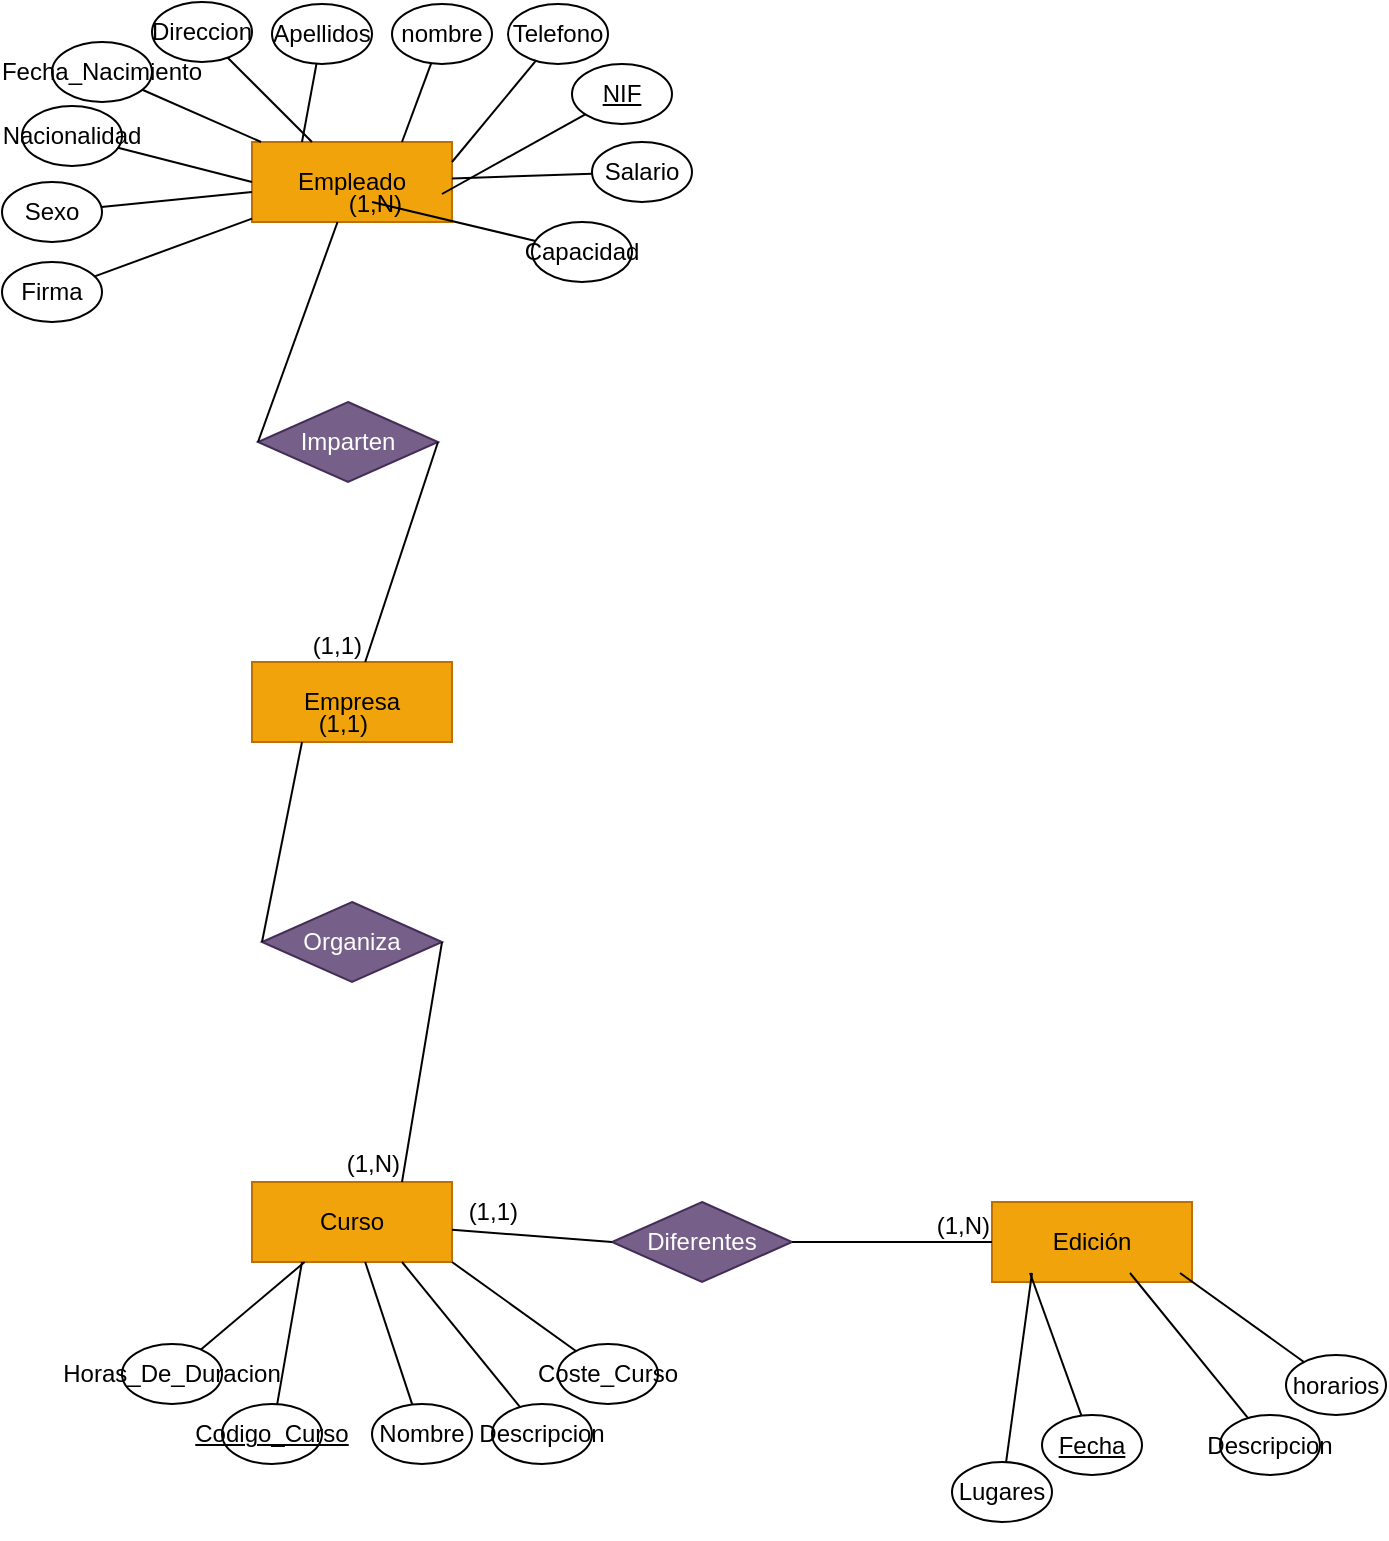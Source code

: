 <mxfile version="27.0.9">
  <diagram name="Página-1" id="zQjjP_EeiTSpy_okXXAl">
    <mxGraphModel dx="946" dy="661" grid="1" gridSize="10" guides="1" tooltips="1" connect="1" arrows="1" fold="1" page="1" pageScale="1" pageWidth="827" pageHeight="1169" math="0" shadow="0">
      <root>
        <mxCell id="0" />
        <mxCell id="1" parent="0" />
        <mxCell id="S6u8QotT0W9OFZ7Kg-1y-1" value="Empresa" style="whiteSpace=wrap;html=1;align=center;fillColor=#f0a30a;strokeColor=#BD7000;fontColor=#000000;" parent="1" vertex="1">
          <mxGeometry x="260" y="390" width="100" height="40" as="geometry" />
        </mxCell>
        <mxCell id="S6u8QotT0W9OFZ7Kg-1y-2" value="Curso" style="whiteSpace=wrap;html=1;align=center;fillColor=#f0a30a;strokeColor=#BD7000;fontColor=#000000;" parent="1" vertex="1">
          <mxGeometry x="260" y="650" width="100" height="40" as="geometry" />
        </mxCell>
        <mxCell id="S6u8QotT0W9OFZ7Kg-1y-3" value="Empleado" style="whiteSpace=wrap;html=1;align=center;fillColor=#f0a30a;strokeColor=#BD7000;fontColor=#000000;" parent="1" vertex="1">
          <mxGeometry x="260" y="130" width="100" height="40" as="geometry" />
        </mxCell>
        <mxCell id="S6u8QotT0W9OFZ7Kg-1y-9" value="" style="endArrow=none;html=1;rounded=0;" parent="1" source="S6u8QotT0W9OFZ7Kg-1y-2" target="S6u8QotT0W9OFZ7Kg-1y-10" edge="1">
          <mxGeometry relative="1" as="geometry">
            <mxPoint x="275" y="775" as="sourcePoint" />
            <mxPoint x="335" y="775" as="targetPoint" />
          </mxGeometry>
        </mxCell>
        <mxCell id="S6u8QotT0W9OFZ7Kg-1y-10" value="Nombre" style="ellipse;whiteSpace=wrap;html=1;align=center;" parent="1" vertex="1">
          <mxGeometry x="320" y="761" width="50" height="30" as="geometry" />
        </mxCell>
        <mxCell id="S6u8QotT0W9OFZ7Kg-1y-11" value="" style="endArrow=none;html=1;rounded=0;exitX=0.25;exitY=1;exitDx=0;exitDy=0;" parent="1" source="S6u8QotT0W9OFZ7Kg-1y-2" target="S6u8QotT0W9OFZ7Kg-1y-12" edge="1">
          <mxGeometry relative="1" as="geometry">
            <mxPoint x="210" y="776" as="sourcePoint" />
            <mxPoint x="270" y="776" as="targetPoint" />
          </mxGeometry>
        </mxCell>
        <mxCell id="S6u8QotT0W9OFZ7Kg-1y-12" value="&lt;u&gt;Codigo_Curso&lt;/u&gt;" style="ellipse;whiteSpace=wrap;html=1;align=center;" parent="1" vertex="1">
          <mxGeometry x="245" y="761" width="50" height="30" as="geometry" />
        </mxCell>
        <mxCell id="S6u8QotT0W9OFZ7Kg-1y-13" value="" style="endArrow=none;html=1;rounded=0;exitX=0.75;exitY=1;exitDx=0;exitDy=0;" parent="1" source="S6u8QotT0W9OFZ7Kg-1y-2" target="S6u8QotT0W9OFZ7Kg-1y-14" edge="1">
          <mxGeometry relative="1" as="geometry">
            <mxPoint x="400" y="755" as="sourcePoint" />
            <mxPoint x="460" y="755" as="targetPoint" />
          </mxGeometry>
        </mxCell>
        <mxCell id="S6u8QotT0W9OFZ7Kg-1y-14" value="&lt;div&gt;Descripcion&lt;/div&gt;" style="ellipse;whiteSpace=wrap;html=1;align=center;" parent="1" vertex="1">
          <mxGeometry x="380" y="761" width="50" height="30" as="geometry" />
        </mxCell>
        <mxCell id="S6u8QotT0W9OFZ7Kg-1y-17" value="" style="endArrow=none;html=1;rounded=0;" parent="1" source="S6u8QotT0W9OFZ7Kg-1y-2" target="S6u8QotT0W9OFZ7Kg-1y-18" edge="1">
          <mxGeometry relative="1" as="geometry">
            <mxPoint x="150" y="755" as="sourcePoint" />
            <mxPoint x="210" y="755" as="targetPoint" />
          </mxGeometry>
        </mxCell>
        <mxCell id="S6u8QotT0W9OFZ7Kg-1y-18" value="Horas_De_Duracion" style="ellipse;whiteSpace=wrap;html=1;align=center;" parent="1" vertex="1">
          <mxGeometry x="195" y="731" width="50" height="30" as="geometry" />
        </mxCell>
        <mxCell id="S6u8QotT0W9OFZ7Kg-1y-19" style="edgeStyle=orthogonalEdgeStyle;rounded=0;orthogonalLoop=1;jettySize=auto;html=1;exitX=0.5;exitY=1;exitDx=0;exitDy=0;" parent="1" source="S6u8QotT0W9OFZ7Kg-1y-18" target="S6u8QotT0W9OFZ7Kg-1y-18" edge="1">
          <mxGeometry relative="1" as="geometry" />
        </mxCell>
        <mxCell id="S6u8QotT0W9OFZ7Kg-1y-20" value="" style="endArrow=none;html=1;rounded=0;exitX=1;exitY=1;exitDx=0;exitDy=0;" parent="1" source="S6u8QotT0W9OFZ7Kg-1y-2" target="S6u8QotT0W9OFZ7Kg-1y-21" edge="1">
          <mxGeometry relative="1" as="geometry">
            <mxPoint x="413" y="746" as="sourcePoint" />
            <mxPoint x="473" y="746" as="targetPoint" />
          </mxGeometry>
        </mxCell>
        <mxCell id="S6u8QotT0W9OFZ7Kg-1y-21" value="Coste_Curso" style="ellipse;whiteSpace=wrap;html=1;align=center;" parent="1" vertex="1">
          <mxGeometry x="413" y="731" width="50" height="30" as="geometry" />
        </mxCell>
        <mxCell id="S6u8QotT0W9OFZ7Kg-1y-33" value="Organiza" style="shape=rhombus;perimeter=rhombusPerimeter;whiteSpace=wrap;html=1;align=center;fillColor=#76608a;fontColor=#ffffff;strokeColor=#432D57;" parent="1" vertex="1">
          <mxGeometry x="265" y="510" width="90" height="40" as="geometry" />
        </mxCell>
        <mxCell id="S6u8QotT0W9OFZ7Kg-1y-34" value="" style="endArrow=none;html=1;rounded=0;exitX=0;exitY=0.5;exitDx=0;exitDy=0;entryX=0.25;entryY=1;entryDx=0;entryDy=0;" parent="1" source="S6u8QotT0W9OFZ7Kg-1y-33" target="S6u8QotT0W9OFZ7Kg-1y-1" edge="1">
          <mxGeometry relative="1" as="geometry">
            <mxPoint x="242" y="500" as="sourcePoint" />
            <mxPoint x="195" y="530" as="targetPoint" />
          </mxGeometry>
        </mxCell>
        <mxCell id="S6u8QotT0W9OFZ7Kg-1y-35" value="(1,1)" style="resizable=0;html=1;whiteSpace=wrap;align=right;verticalAlign=bottom;" parent="S6u8QotT0W9OFZ7Kg-1y-34" connectable="0" vertex="1">
          <mxGeometry x="1" relative="1" as="geometry">
            <mxPoint x="34" as="offset" />
          </mxGeometry>
        </mxCell>
        <mxCell id="S6u8QotT0W9OFZ7Kg-1y-36" value="" style="endArrow=none;html=1;rounded=0;exitX=1;exitY=0.5;exitDx=0;exitDy=0;entryX=0.75;entryY=0;entryDx=0;entryDy=0;" parent="1" source="S6u8QotT0W9OFZ7Kg-1y-33" target="S6u8QotT0W9OFZ7Kg-1y-2" edge="1">
          <mxGeometry relative="1" as="geometry">
            <mxPoint x="242" y="500" as="sourcePoint" />
            <mxPoint x="415" y="530" as="targetPoint" />
          </mxGeometry>
        </mxCell>
        <mxCell id="S6u8QotT0W9OFZ7Kg-1y-37" value="(1,N)" style="resizable=0;html=1;whiteSpace=wrap;align=right;verticalAlign=bottom;" parent="S6u8QotT0W9OFZ7Kg-1y-36" connectable="0" vertex="1">
          <mxGeometry x="1" relative="1" as="geometry">
            <mxPoint as="offset" />
          </mxGeometry>
        </mxCell>
        <mxCell id="S6u8QotT0W9OFZ7Kg-1y-38" value="Edición" style="whiteSpace=wrap;html=1;align=center;fillColor=#f0a30a;strokeColor=#BD7000;fontColor=#000000;" parent="1" vertex="1">
          <mxGeometry x="630" y="660" width="100" height="40" as="geometry" />
        </mxCell>
        <mxCell id="S6u8QotT0W9OFZ7Kg-1y-39" value="Diferentes" style="shape=rhombus;perimeter=rhombusPerimeter;whiteSpace=wrap;html=1;align=center;fillColor=#76608a;fontColor=#ffffff;strokeColor=#432D57;" parent="1" vertex="1">
          <mxGeometry x="440" y="660" width="90" height="40" as="geometry" />
        </mxCell>
        <mxCell id="S6u8QotT0W9OFZ7Kg-1y-40" value="" style="endArrow=none;html=1;rounded=0;exitX=0;exitY=0.5;exitDx=0;exitDy=0;" parent="1" source="S6u8QotT0W9OFZ7Kg-1y-39" target="S6u8QotT0W9OFZ7Kg-1y-2" edge="1">
          <mxGeometry relative="1" as="geometry">
            <mxPoint x="437" y="650" as="sourcePoint" />
            <mxPoint x="390" y="680" as="targetPoint" />
          </mxGeometry>
        </mxCell>
        <mxCell id="S6u8QotT0W9OFZ7Kg-1y-41" value="(1,1)" style="resizable=0;html=1;whiteSpace=wrap;align=right;verticalAlign=bottom;" parent="S6u8QotT0W9OFZ7Kg-1y-40" connectable="0" vertex="1">
          <mxGeometry x="1" relative="1" as="geometry">
            <mxPoint x="34" as="offset" />
          </mxGeometry>
        </mxCell>
        <mxCell id="S6u8QotT0W9OFZ7Kg-1y-42" value="" style="endArrow=none;html=1;rounded=0;exitX=1;exitY=0.5;exitDx=0;exitDy=0;" parent="1" source="S6u8QotT0W9OFZ7Kg-1y-39" target="S6u8QotT0W9OFZ7Kg-1y-38" edge="1">
          <mxGeometry relative="1" as="geometry">
            <mxPoint x="437" y="650" as="sourcePoint" />
            <mxPoint x="610" y="680" as="targetPoint" />
          </mxGeometry>
        </mxCell>
        <mxCell id="S6u8QotT0W9OFZ7Kg-1y-43" value="(1,N)" style="resizable=0;html=1;whiteSpace=wrap;align=right;verticalAlign=bottom;" parent="S6u8QotT0W9OFZ7Kg-1y-42" connectable="0" vertex="1">
          <mxGeometry x="1" relative="1" as="geometry">
            <mxPoint as="offset" />
          </mxGeometry>
        </mxCell>
        <mxCell id="S6u8QotT0W9OFZ7Kg-1y-47" value="" style="endArrow=none;html=1;rounded=0;exitX=0.25;exitY=1;exitDx=0;exitDy=0;" parent="1" target="S6u8QotT0W9OFZ7Kg-1y-48" edge="1">
          <mxGeometry relative="1" as="geometry">
            <mxPoint x="649" y="695.5" as="sourcePoint" />
            <mxPoint x="634" y="781.5" as="targetPoint" />
          </mxGeometry>
        </mxCell>
        <mxCell id="S6u8QotT0W9OFZ7Kg-1y-48" value="&lt;u&gt;Fecha&lt;/u&gt;" style="ellipse;whiteSpace=wrap;html=1;align=center;" parent="1" vertex="1">
          <mxGeometry x="655" y="766.5" width="50" height="30" as="geometry" />
        </mxCell>
        <mxCell id="S6u8QotT0W9OFZ7Kg-1y-49" value="" style="endArrow=none;html=1;rounded=0;exitX=0.75;exitY=1;exitDx=0;exitDy=0;" parent="1" target="S6u8QotT0W9OFZ7Kg-1y-50" edge="1">
          <mxGeometry relative="1" as="geometry">
            <mxPoint x="699" y="695.5" as="sourcePoint" />
            <mxPoint x="824" y="760.5" as="targetPoint" />
          </mxGeometry>
        </mxCell>
        <mxCell id="S6u8QotT0W9OFZ7Kg-1y-50" value="&lt;div&gt;Descripcion&lt;/div&gt;" style="ellipse;whiteSpace=wrap;html=1;align=center;" parent="1" vertex="1">
          <mxGeometry x="744" y="766.5" width="50" height="30" as="geometry" />
        </mxCell>
        <mxCell id="S6u8QotT0W9OFZ7Kg-1y-51" value="" style="endArrow=none;html=1;rounded=0;" parent="1" target="S6u8QotT0W9OFZ7Kg-1y-52" edge="1">
          <mxGeometry relative="1" as="geometry">
            <mxPoint x="650" y="695.5" as="sourcePoint" />
            <mxPoint x="574" y="760.5" as="targetPoint" />
          </mxGeometry>
        </mxCell>
        <mxCell id="S6u8QotT0W9OFZ7Kg-1y-52" value="Lugares" style="ellipse;whiteSpace=wrap;html=1;align=center;" parent="1" vertex="1">
          <mxGeometry x="610" y="790" width="50" height="30" as="geometry" />
        </mxCell>
        <mxCell id="S6u8QotT0W9OFZ7Kg-1y-53" style="edgeStyle=orthogonalEdgeStyle;rounded=0;orthogonalLoop=1;jettySize=auto;html=1;exitX=0.5;exitY=1;exitDx=0;exitDy=0;" parent="1" source="S6u8QotT0W9OFZ7Kg-1y-52" target="S6u8QotT0W9OFZ7Kg-1y-52" edge="1">
          <mxGeometry relative="1" as="geometry" />
        </mxCell>
        <mxCell id="S6u8QotT0W9OFZ7Kg-1y-54" value="" style="endArrow=none;html=1;rounded=0;exitX=1;exitY=1;exitDx=0;exitDy=0;" parent="1" target="S6u8QotT0W9OFZ7Kg-1y-55" edge="1">
          <mxGeometry relative="1" as="geometry">
            <mxPoint x="724" y="695.5" as="sourcePoint" />
            <mxPoint x="837" y="751.5" as="targetPoint" />
          </mxGeometry>
        </mxCell>
        <mxCell id="S6u8QotT0W9OFZ7Kg-1y-55" value="horarios" style="ellipse;whiteSpace=wrap;html=1;align=center;" parent="1" vertex="1">
          <mxGeometry x="777" y="736.5" width="50" height="30" as="geometry" />
        </mxCell>
        <mxCell id="S6u8QotT0W9OFZ7Kg-1y-57" value="Imparten" style="shape=rhombus;perimeter=rhombusPerimeter;whiteSpace=wrap;html=1;align=center;fillColor=#76608a;fontColor=#ffffff;strokeColor=#432D57;" parent="1" vertex="1">
          <mxGeometry x="263" y="260" width="90" height="40" as="geometry" />
        </mxCell>
        <mxCell id="S6u8QotT0W9OFZ7Kg-1y-58" value="" style="endArrow=none;html=1;rounded=0;exitX=0;exitY=0.5;exitDx=0;exitDy=0;" parent="1" source="S6u8QotT0W9OFZ7Kg-1y-57" target="S6u8QotT0W9OFZ7Kg-1y-3" edge="1">
          <mxGeometry relative="1" as="geometry">
            <mxPoint x="240" y="250" as="sourcePoint" />
            <mxPoint x="193" y="280" as="targetPoint" />
          </mxGeometry>
        </mxCell>
        <mxCell id="S6u8QotT0W9OFZ7Kg-1y-59" value="(1,N)" style="resizable=0;html=1;whiteSpace=wrap;align=right;verticalAlign=bottom;" parent="S6u8QotT0W9OFZ7Kg-1y-58" connectable="0" vertex="1">
          <mxGeometry x="1" relative="1" as="geometry">
            <mxPoint x="34" as="offset" />
          </mxGeometry>
        </mxCell>
        <mxCell id="S6u8QotT0W9OFZ7Kg-1y-60" value="" style="endArrow=none;html=1;rounded=0;exitX=1;exitY=0.5;exitDx=0;exitDy=0;" parent="1" source="S6u8QotT0W9OFZ7Kg-1y-57" target="S6u8QotT0W9OFZ7Kg-1y-1" edge="1">
          <mxGeometry relative="1" as="geometry">
            <mxPoint x="240" y="250" as="sourcePoint" />
            <mxPoint x="413" y="280" as="targetPoint" />
          </mxGeometry>
        </mxCell>
        <mxCell id="S6u8QotT0W9OFZ7Kg-1y-61" value="(1,1)" style="resizable=0;html=1;whiteSpace=wrap;align=right;verticalAlign=bottom;" parent="S6u8QotT0W9OFZ7Kg-1y-60" connectable="0" vertex="1">
          <mxGeometry x="1" relative="1" as="geometry">
            <mxPoint as="offset" />
          </mxGeometry>
        </mxCell>
        <mxCell id="S6u8QotT0W9OFZ7Kg-1y-63" value="" style="endArrow=none;html=1;rounded=0;" parent="1" target="S6u8QotT0W9OFZ7Kg-1y-64" edge="1">
          <mxGeometry relative="1" as="geometry">
            <mxPoint x="355" y="156" as="sourcePoint" />
            <mxPoint x="415" y="156" as="targetPoint" />
          </mxGeometry>
        </mxCell>
        <mxCell id="S6u8QotT0W9OFZ7Kg-1y-64" value="&lt;u&gt;NIF&lt;/u&gt;" style="ellipse;whiteSpace=wrap;html=1;align=center;" parent="1" vertex="1">
          <mxGeometry x="420" y="91" width="50" height="30" as="geometry" />
        </mxCell>
        <mxCell id="S6u8QotT0W9OFZ7Kg-1y-65" value="" style="endArrow=none;html=1;rounded=0;exitX=0.75;exitY=0;exitDx=0;exitDy=0;" parent="1" source="S6u8QotT0W9OFZ7Kg-1y-3" target="S6u8QotT0W9OFZ7Kg-1y-66" edge="1">
          <mxGeometry relative="1" as="geometry">
            <mxPoint x="30" y="75" as="sourcePoint" />
            <mxPoint x="90" y="75" as="targetPoint" />
          </mxGeometry>
        </mxCell>
        <mxCell id="S6u8QotT0W9OFZ7Kg-1y-66" value="nombre" style="ellipse;whiteSpace=wrap;html=1;align=center;" parent="1" vertex="1">
          <mxGeometry x="330" y="61" width="50" height="30" as="geometry" />
        </mxCell>
        <mxCell id="S6u8QotT0W9OFZ7Kg-1y-67" value="" style="endArrow=none;html=1;rounded=0;exitX=0.25;exitY=0;exitDx=0;exitDy=0;" parent="1" source="S6u8QotT0W9OFZ7Kg-1y-3" target="S6u8QotT0W9OFZ7Kg-1y-68" edge="1">
          <mxGeometry relative="1" as="geometry">
            <mxPoint x="228" y="76" as="sourcePoint" />
            <mxPoint x="288" y="76" as="targetPoint" />
          </mxGeometry>
        </mxCell>
        <mxCell id="S6u8QotT0W9OFZ7Kg-1y-68" value="Apellidos" style="ellipse;whiteSpace=wrap;html=1;align=center;" parent="1" vertex="1">
          <mxGeometry x="270" y="61" width="50" height="30" as="geometry" />
        </mxCell>
        <mxCell id="S6u8QotT0W9OFZ7Kg-1y-69" value="" style="endArrow=none;html=1;rounded=0;" parent="1" source="S6u8QotT0W9OFZ7Kg-1y-3" target="S6u8QotT0W9OFZ7Kg-1y-70" edge="1">
          <mxGeometry relative="1" as="geometry">
            <mxPoint x="175" y="75" as="sourcePoint" />
            <mxPoint x="235" y="75" as="targetPoint" />
          </mxGeometry>
        </mxCell>
        <mxCell id="S6u8QotT0W9OFZ7Kg-1y-70" value="Direccion" style="ellipse;whiteSpace=wrap;html=1;align=center;" parent="1" vertex="1">
          <mxGeometry x="210" y="60" width="50" height="30" as="geometry" />
        </mxCell>
        <mxCell id="S6u8QotT0W9OFZ7Kg-1y-71" value="" style="endArrow=none;html=1;rounded=0;exitX=1;exitY=0.25;exitDx=0;exitDy=0;" parent="1" source="S6u8QotT0W9OFZ7Kg-1y-3" target="S6u8QotT0W9OFZ7Kg-1y-72" edge="1">
          <mxGeometry relative="1" as="geometry">
            <mxPoint x="410" y="116" as="sourcePoint" />
            <mxPoint x="470" y="116" as="targetPoint" />
          </mxGeometry>
        </mxCell>
        <mxCell id="S6u8QotT0W9OFZ7Kg-1y-72" value="Telefono" style="ellipse;whiteSpace=wrap;html=1;align=center;" parent="1" vertex="1">
          <mxGeometry x="388" y="61" width="50" height="30" as="geometry" />
        </mxCell>
        <mxCell id="S6u8QotT0W9OFZ7Kg-1y-73" value="" style="endArrow=none;html=1;rounded=0;" parent="1" source="S6u8QotT0W9OFZ7Kg-1y-3" target="S6u8QotT0W9OFZ7Kg-1y-74" edge="1">
          <mxGeometry relative="1" as="geometry">
            <mxPoint x="120" y="85" as="sourcePoint" />
            <mxPoint x="180" y="85" as="targetPoint" />
          </mxGeometry>
        </mxCell>
        <mxCell id="S6u8QotT0W9OFZ7Kg-1y-74" value="Fecha_Nacimiento" style="ellipse;whiteSpace=wrap;html=1;align=center;" parent="1" vertex="1">
          <mxGeometry x="160" y="80" width="50" height="30" as="geometry" />
        </mxCell>
        <mxCell id="S6u8QotT0W9OFZ7Kg-1y-75" value="" style="endArrow=none;html=1;rounded=0;exitX=0;exitY=0.5;exitDx=0;exitDy=0;" parent="1" source="S6u8QotT0W9OFZ7Kg-1y-3" target="S6u8QotT0W9OFZ7Kg-1y-76" edge="1">
          <mxGeometry relative="1" as="geometry">
            <mxPoint x="110" y="127" as="sourcePoint" />
            <mxPoint x="170" y="127" as="targetPoint" />
          </mxGeometry>
        </mxCell>
        <mxCell id="S6u8QotT0W9OFZ7Kg-1y-76" value="Nacionalidad" style="ellipse;whiteSpace=wrap;html=1;align=center;" parent="1" vertex="1">
          <mxGeometry x="145" y="112" width="50" height="30" as="geometry" />
        </mxCell>
        <mxCell id="S6u8QotT0W9OFZ7Kg-1y-77" value="" style="endArrow=none;html=1;rounded=0;" parent="1" source="S6u8QotT0W9OFZ7Kg-1y-3" target="S6u8QotT0W9OFZ7Kg-1y-78" edge="1">
          <mxGeometry relative="1" as="geometry">
            <mxPoint x="100" y="165" as="sourcePoint" />
            <mxPoint x="160" y="165" as="targetPoint" />
          </mxGeometry>
        </mxCell>
        <mxCell id="S6u8QotT0W9OFZ7Kg-1y-78" value="Sexo" style="ellipse;whiteSpace=wrap;html=1;align=center;" parent="1" vertex="1">
          <mxGeometry x="135" y="150" width="50" height="30" as="geometry" />
        </mxCell>
        <mxCell id="S6u8QotT0W9OFZ7Kg-1y-79" value="" style="endArrow=none;html=1;rounded=0;" parent="1" source="S6u8QotT0W9OFZ7Kg-1y-3" target="S6u8QotT0W9OFZ7Kg-1y-80" edge="1">
          <mxGeometry relative="1" as="geometry">
            <mxPoint x="100" y="205" as="sourcePoint" />
            <mxPoint x="160" y="205" as="targetPoint" />
          </mxGeometry>
        </mxCell>
        <mxCell id="S6u8QotT0W9OFZ7Kg-1y-80" value="Firma" style="ellipse;whiteSpace=wrap;html=1;align=center;" parent="1" vertex="1">
          <mxGeometry x="135" y="190" width="50" height="30" as="geometry" />
        </mxCell>
        <mxCell id="S6u8QotT0W9OFZ7Kg-1y-81" value="" style="endArrow=none;html=1;rounded=0;" parent="1" source="S6u8QotT0W9OFZ7Kg-1y-3" target="S6u8QotT0W9OFZ7Kg-1y-82" edge="1">
          <mxGeometry relative="1" as="geometry">
            <mxPoint x="353" y="205" as="sourcePoint" />
            <mxPoint x="413" y="205" as="targetPoint" />
          </mxGeometry>
        </mxCell>
        <mxCell id="S6u8QotT0W9OFZ7Kg-1y-82" value="Salario" style="ellipse;whiteSpace=wrap;html=1;align=center;" parent="1" vertex="1">
          <mxGeometry x="430" y="130" width="50" height="30" as="geometry" />
        </mxCell>
        <mxCell id="S6u8QotT0W9OFZ7Kg-1y-85" value="" style="endArrow=none;html=1;rounded=0;" parent="1" target="S6u8QotT0W9OFZ7Kg-1y-86" edge="1">
          <mxGeometry relative="1" as="geometry">
            <mxPoint x="320" y="160" as="sourcePoint" />
            <mxPoint x="395" y="206" as="targetPoint" />
          </mxGeometry>
        </mxCell>
        <mxCell id="S6u8QotT0W9OFZ7Kg-1y-86" value="Capacidad" style="ellipse;whiteSpace=wrap;html=1;align=center;" parent="1" vertex="1">
          <mxGeometry x="400" y="170" width="50" height="30" as="geometry" />
        </mxCell>
      </root>
    </mxGraphModel>
  </diagram>
</mxfile>
